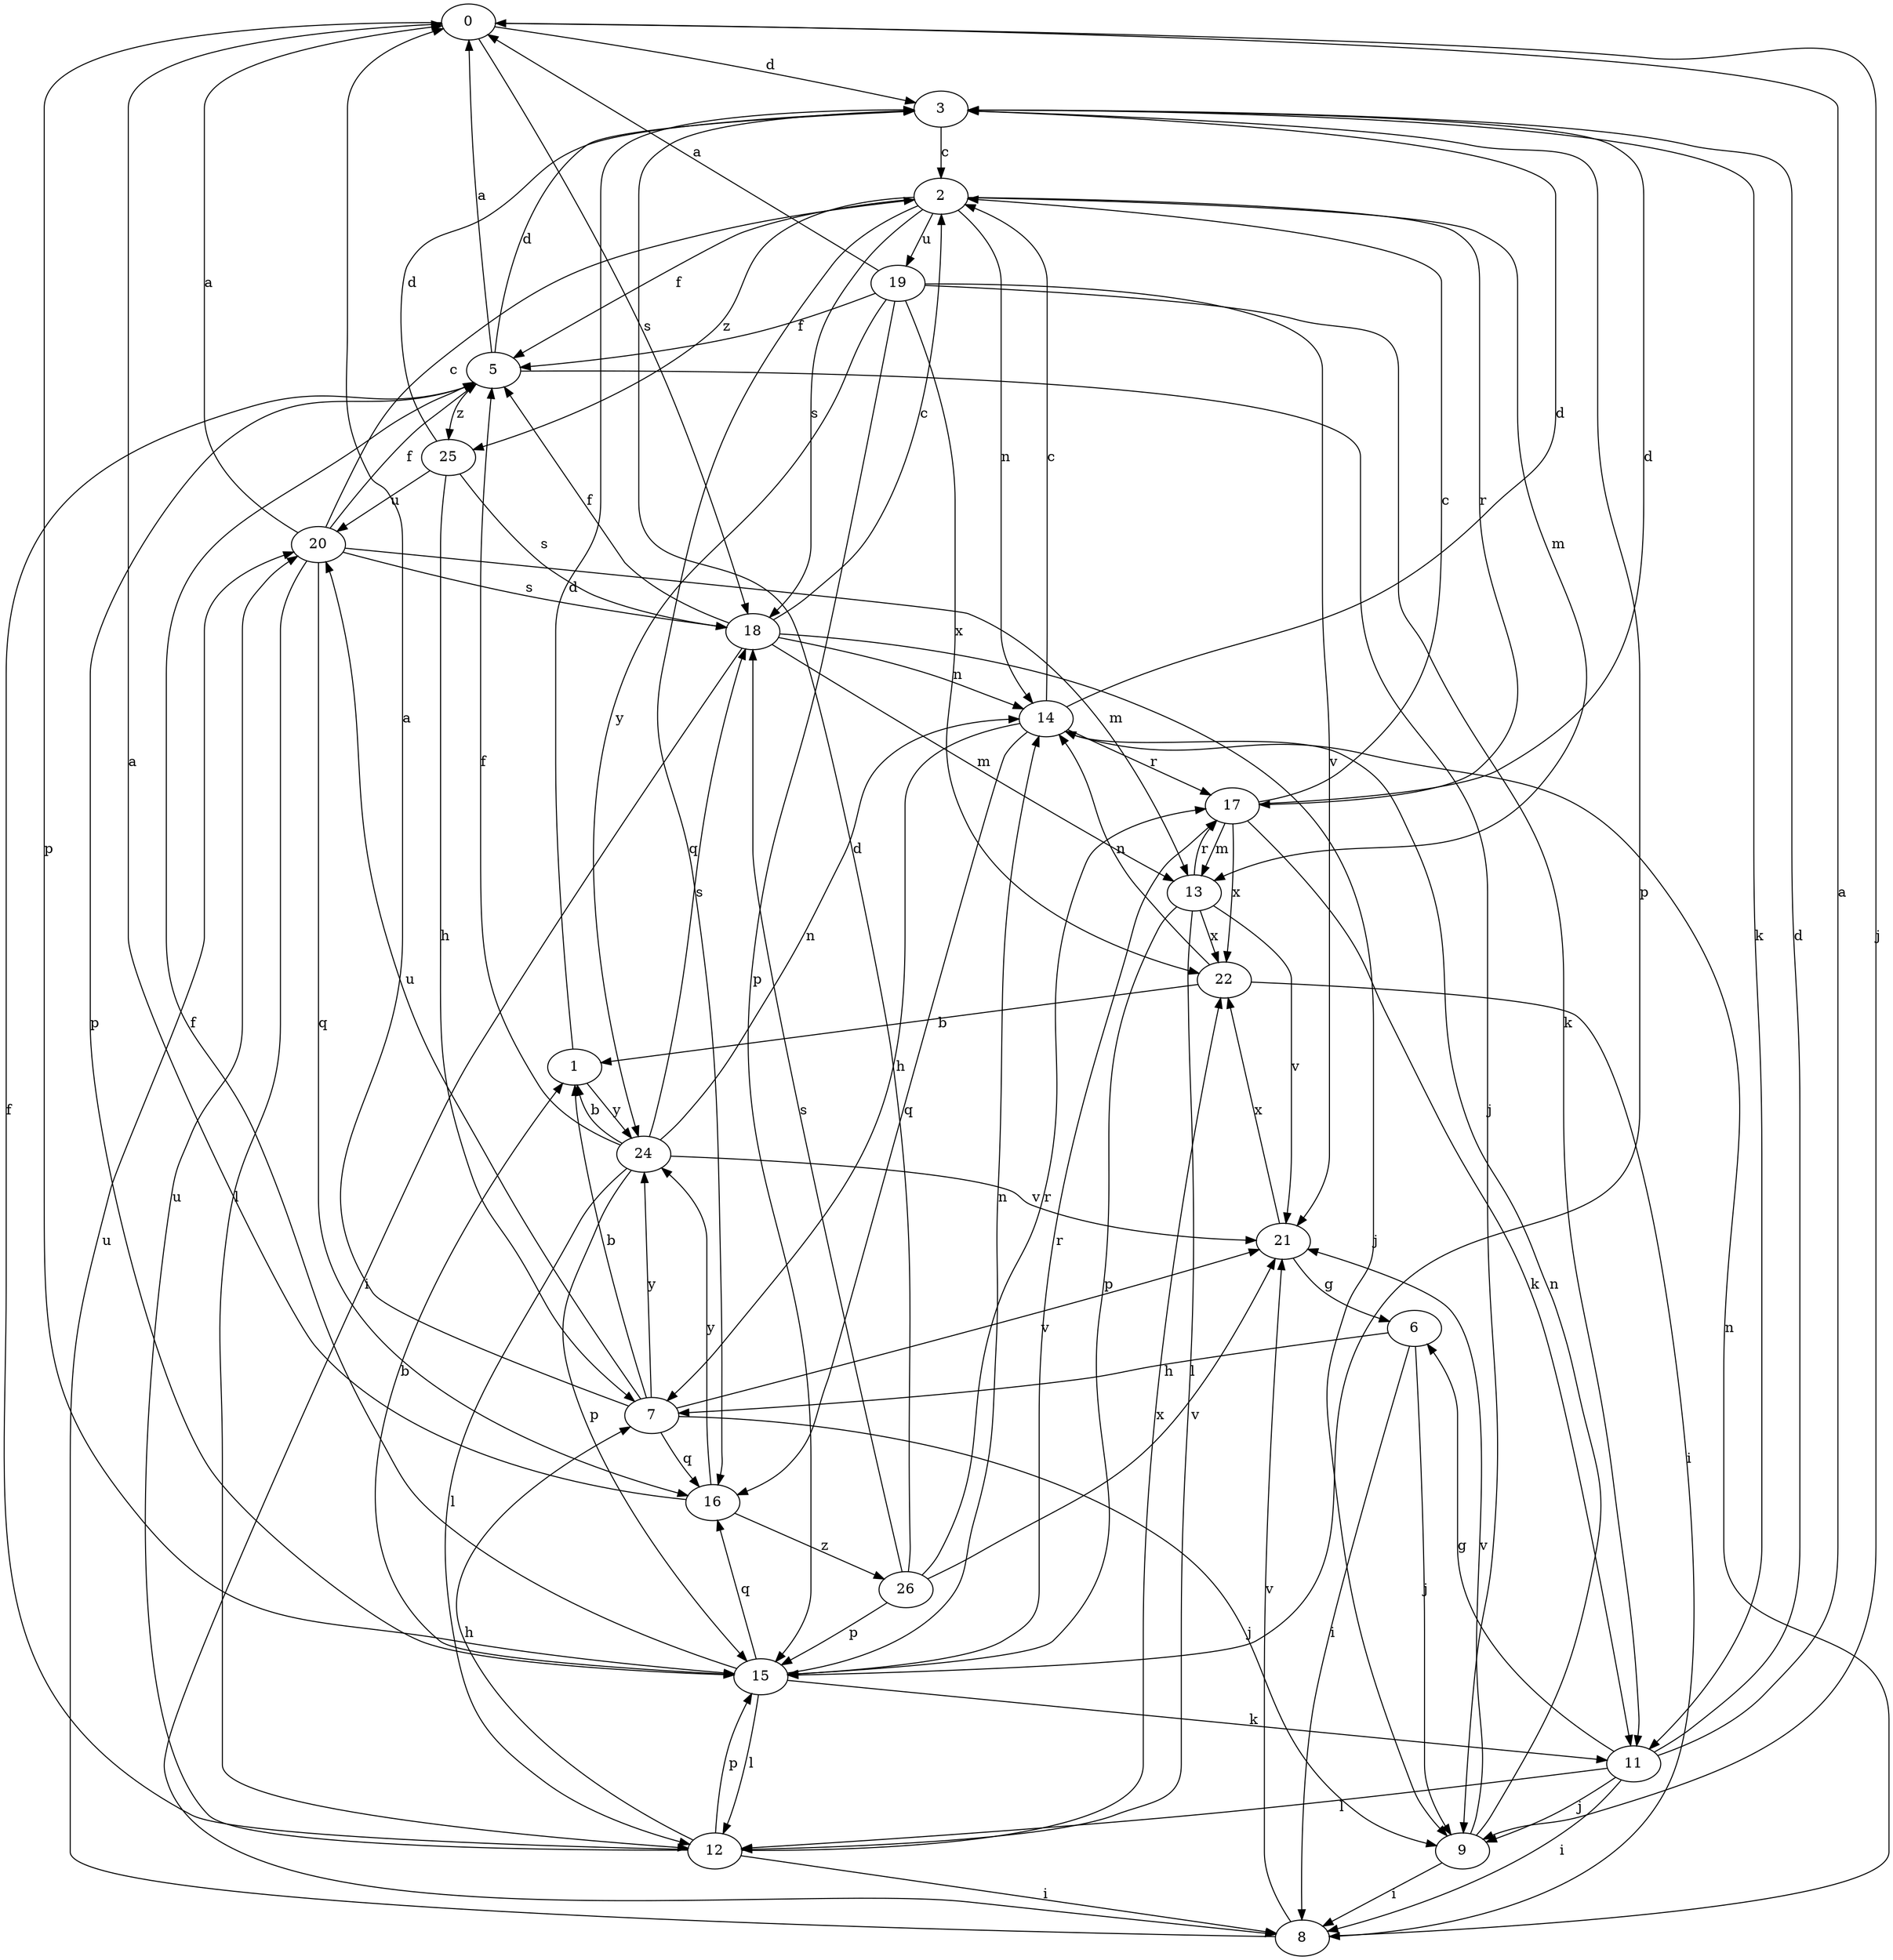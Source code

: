 strict digraph  {
0;
1;
2;
3;
5;
6;
7;
8;
9;
11;
12;
13;
14;
15;
16;
17;
18;
19;
20;
21;
22;
24;
25;
26;
0 -> 3  [label=d];
0 -> 9  [label=j];
0 -> 15  [label=p];
0 -> 18  [label=s];
1 -> 3  [label=d];
1 -> 24  [label=y];
2 -> 5  [label=f];
2 -> 13  [label=m];
2 -> 14  [label=n];
2 -> 16  [label=q];
2 -> 17  [label=r];
2 -> 18  [label=s];
2 -> 19  [label=u];
2 -> 25  [label=z];
3 -> 2  [label=c];
3 -> 11  [label=k];
3 -> 15  [label=p];
5 -> 0  [label=a];
5 -> 3  [label=d];
5 -> 9  [label=j];
5 -> 15  [label=p];
5 -> 25  [label=z];
6 -> 7  [label=h];
6 -> 8  [label=i];
6 -> 9  [label=j];
7 -> 0  [label=a];
7 -> 1  [label=b];
7 -> 9  [label=j];
7 -> 16  [label=q];
7 -> 20  [label=u];
7 -> 21  [label=v];
7 -> 24  [label=y];
8 -> 14  [label=n];
8 -> 20  [label=u];
8 -> 21  [label=v];
9 -> 8  [label=i];
9 -> 14  [label=n];
9 -> 21  [label=v];
11 -> 0  [label=a];
11 -> 3  [label=d];
11 -> 6  [label=g];
11 -> 8  [label=i];
11 -> 9  [label=j];
11 -> 12  [label=l];
12 -> 5  [label=f];
12 -> 7  [label=h];
12 -> 8  [label=i];
12 -> 15  [label=p];
12 -> 20  [label=u];
12 -> 22  [label=x];
13 -> 12  [label=l];
13 -> 15  [label=p];
13 -> 17  [label=r];
13 -> 21  [label=v];
13 -> 22  [label=x];
14 -> 2  [label=c];
14 -> 3  [label=d];
14 -> 7  [label=h];
14 -> 16  [label=q];
14 -> 17  [label=r];
15 -> 1  [label=b];
15 -> 5  [label=f];
15 -> 11  [label=k];
15 -> 12  [label=l];
15 -> 14  [label=n];
15 -> 16  [label=q];
15 -> 17  [label=r];
16 -> 0  [label=a];
16 -> 24  [label=y];
16 -> 26  [label=z];
17 -> 2  [label=c];
17 -> 3  [label=d];
17 -> 11  [label=k];
17 -> 13  [label=m];
17 -> 22  [label=x];
18 -> 2  [label=c];
18 -> 5  [label=f];
18 -> 8  [label=i];
18 -> 9  [label=j];
18 -> 13  [label=m];
18 -> 14  [label=n];
19 -> 0  [label=a];
19 -> 5  [label=f];
19 -> 11  [label=k];
19 -> 15  [label=p];
19 -> 21  [label=v];
19 -> 22  [label=x];
19 -> 24  [label=y];
20 -> 0  [label=a];
20 -> 2  [label=c];
20 -> 5  [label=f];
20 -> 12  [label=l];
20 -> 13  [label=m];
20 -> 16  [label=q];
20 -> 18  [label=s];
21 -> 6  [label=g];
21 -> 22  [label=x];
22 -> 1  [label=b];
22 -> 8  [label=i];
22 -> 14  [label=n];
24 -> 1  [label=b];
24 -> 5  [label=f];
24 -> 12  [label=l];
24 -> 14  [label=n];
24 -> 15  [label=p];
24 -> 18  [label=s];
24 -> 21  [label=v];
25 -> 3  [label=d];
25 -> 7  [label=h];
25 -> 18  [label=s];
25 -> 20  [label=u];
26 -> 3  [label=d];
26 -> 15  [label=p];
26 -> 17  [label=r];
26 -> 18  [label=s];
26 -> 21  [label=v];
}
